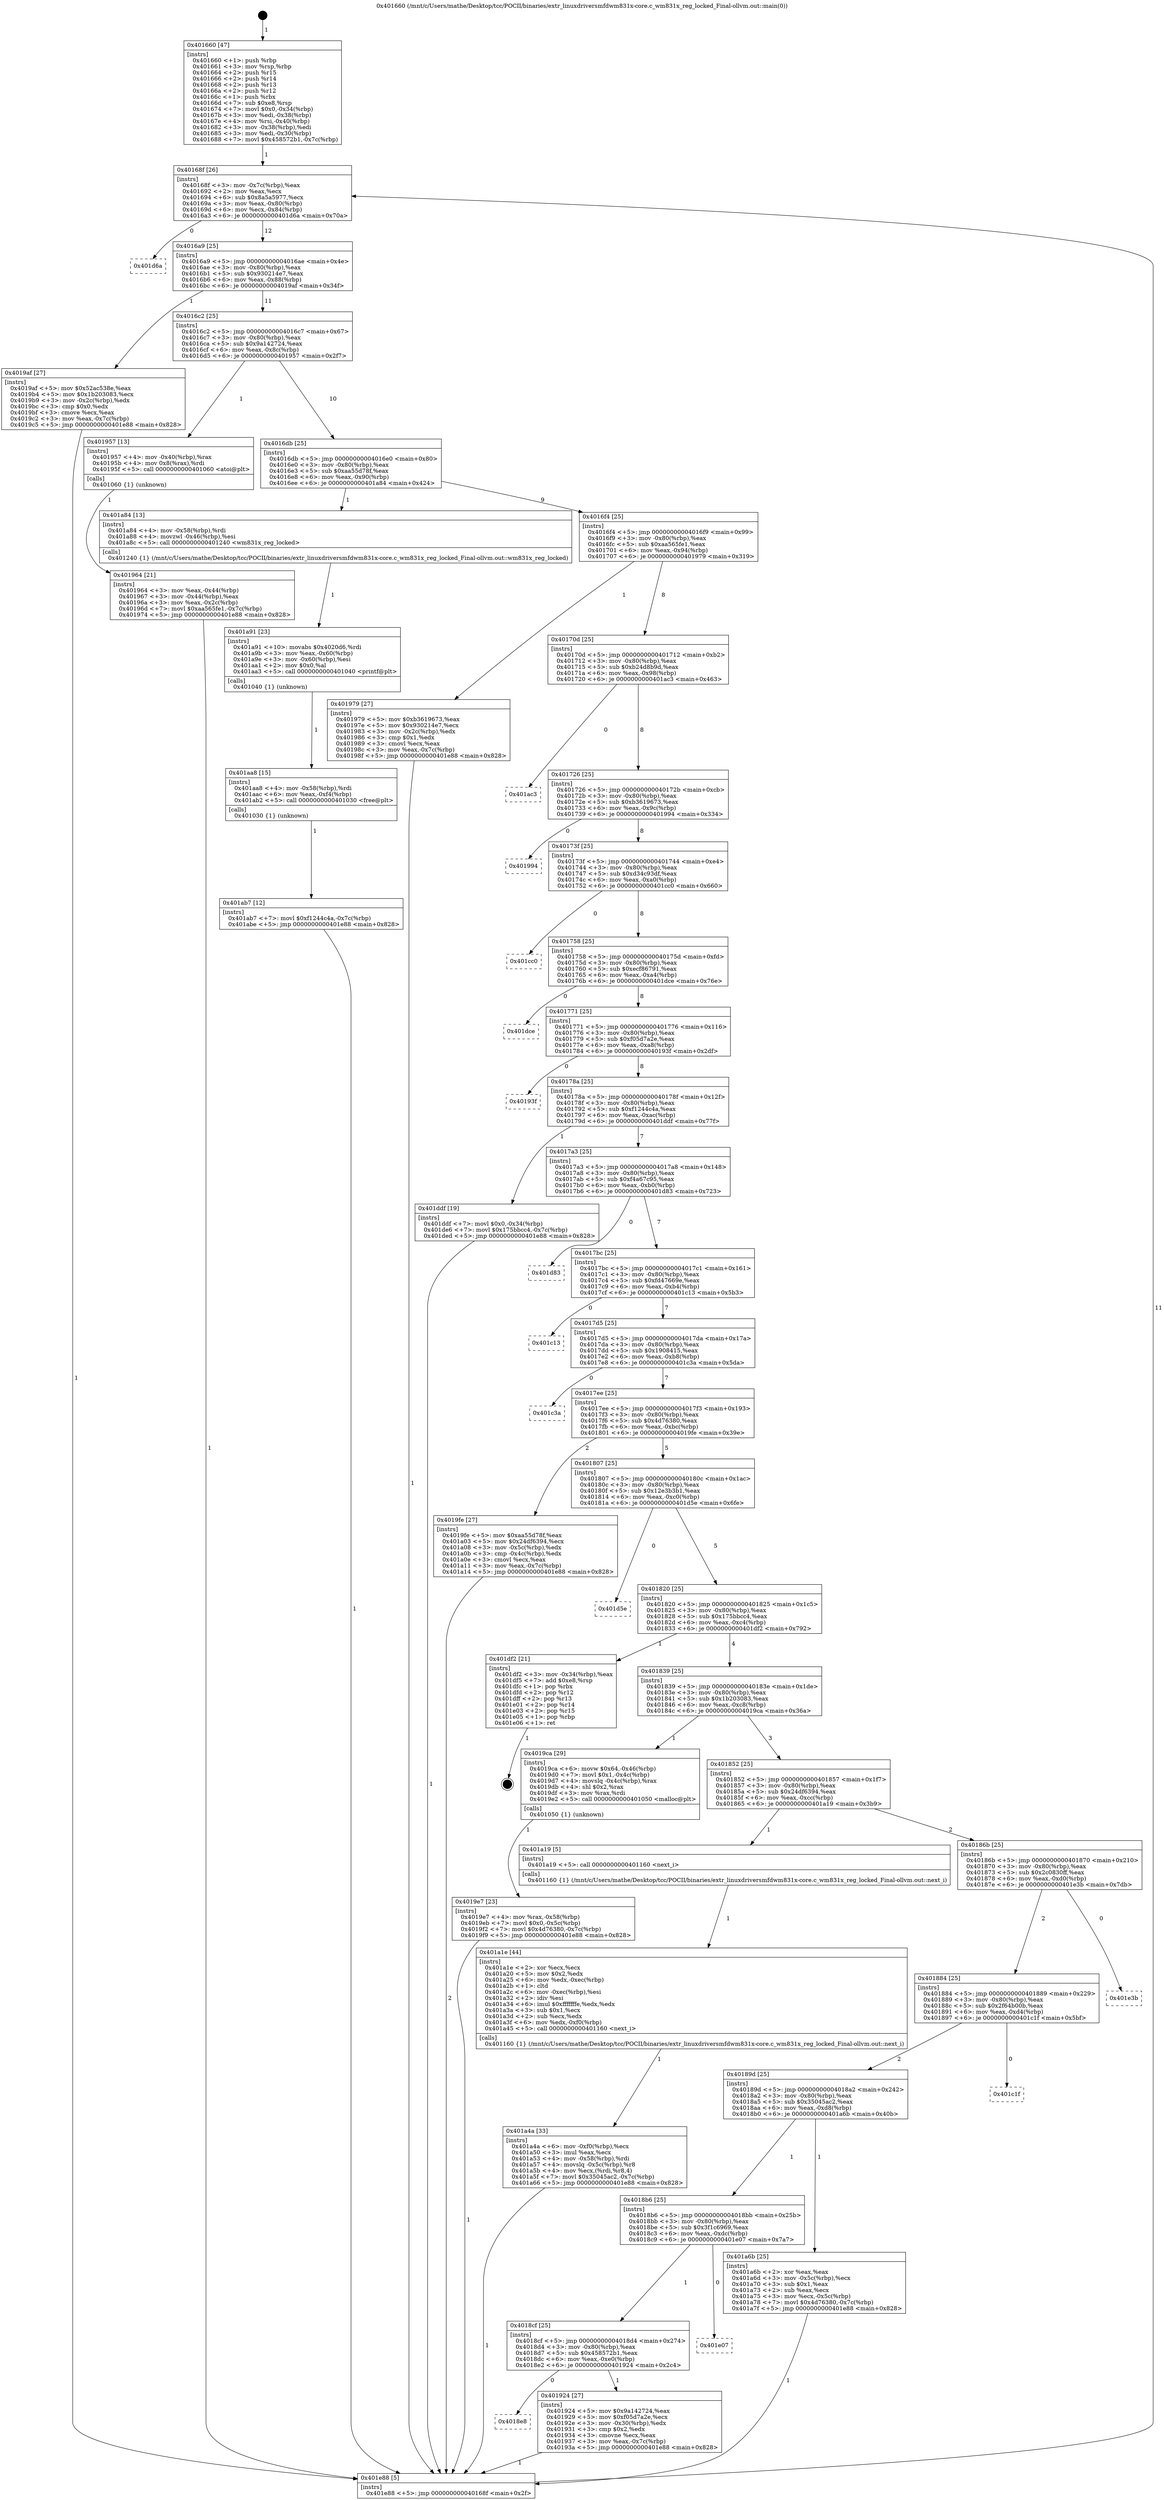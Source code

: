 digraph "0x401660" {
  label = "0x401660 (/mnt/c/Users/mathe/Desktop/tcc/POCII/binaries/extr_linuxdriversmfdwm831x-core.c_wm831x_reg_locked_Final-ollvm.out::main(0))"
  labelloc = "t"
  node[shape=record]

  Entry [label="",width=0.3,height=0.3,shape=circle,fillcolor=black,style=filled]
  "0x40168f" [label="{
     0x40168f [26]\l
     | [instrs]\l
     &nbsp;&nbsp;0x40168f \<+3\>: mov -0x7c(%rbp),%eax\l
     &nbsp;&nbsp;0x401692 \<+2\>: mov %eax,%ecx\l
     &nbsp;&nbsp;0x401694 \<+6\>: sub $0x8a5a5977,%ecx\l
     &nbsp;&nbsp;0x40169a \<+3\>: mov %eax,-0x80(%rbp)\l
     &nbsp;&nbsp;0x40169d \<+6\>: mov %ecx,-0x84(%rbp)\l
     &nbsp;&nbsp;0x4016a3 \<+6\>: je 0000000000401d6a \<main+0x70a\>\l
  }"]
  "0x401d6a" [label="{
     0x401d6a\l
  }", style=dashed]
  "0x4016a9" [label="{
     0x4016a9 [25]\l
     | [instrs]\l
     &nbsp;&nbsp;0x4016a9 \<+5\>: jmp 00000000004016ae \<main+0x4e\>\l
     &nbsp;&nbsp;0x4016ae \<+3\>: mov -0x80(%rbp),%eax\l
     &nbsp;&nbsp;0x4016b1 \<+5\>: sub $0x930214e7,%eax\l
     &nbsp;&nbsp;0x4016b6 \<+6\>: mov %eax,-0x88(%rbp)\l
     &nbsp;&nbsp;0x4016bc \<+6\>: je 00000000004019af \<main+0x34f\>\l
  }"]
  Exit [label="",width=0.3,height=0.3,shape=circle,fillcolor=black,style=filled,peripheries=2]
  "0x4019af" [label="{
     0x4019af [27]\l
     | [instrs]\l
     &nbsp;&nbsp;0x4019af \<+5\>: mov $0x52ac538e,%eax\l
     &nbsp;&nbsp;0x4019b4 \<+5\>: mov $0x1b203083,%ecx\l
     &nbsp;&nbsp;0x4019b9 \<+3\>: mov -0x2c(%rbp),%edx\l
     &nbsp;&nbsp;0x4019bc \<+3\>: cmp $0x0,%edx\l
     &nbsp;&nbsp;0x4019bf \<+3\>: cmove %ecx,%eax\l
     &nbsp;&nbsp;0x4019c2 \<+3\>: mov %eax,-0x7c(%rbp)\l
     &nbsp;&nbsp;0x4019c5 \<+5\>: jmp 0000000000401e88 \<main+0x828\>\l
  }"]
  "0x4016c2" [label="{
     0x4016c2 [25]\l
     | [instrs]\l
     &nbsp;&nbsp;0x4016c2 \<+5\>: jmp 00000000004016c7 \<main+0x67\>\l
     &nbsp;&nbsp;0x4016c7 \<+3\>: mov -0x80(%rbp),%eax\l
     &nbsp;&nbsp;0x4016ca \<+5\>: sub $0x9a142724,%eax\l
     &nbsp;&nbsp;0x4016cf \<+6\>: mov %eax,-0x8c(%rbp)\l
     &nbsp;&nbsp;0x4016d5 \<+6\>: je 0000000000401957 \<main+0x2f7\>\l
  }"]
  "0x401ab7" [label="{
     0x401ab7 [12]\l
     | [instrs]\l
     &nbsp;&nbsp;0x401ab7 \<+7\>: movl $0xf1244c4a,-0x7c(%rbp)\l
     &nbsp;&nbsp;0x401abe \<+5\>: jmp 0000000000401e88 \<main+0x828\>\l
  }"]
  "0x401957" [label="{
     0x401957 [13]\l
     | [instrs]\l
     &nbsp;&nbsp;0x401957 \<+4\>: mov -0x40(%rbp),%rax\l
     &nbsp;&nbsp;0x40195b \<+4\>: mov 0x8(%rax),%rdi\l
     &nbsp;&nbsp;0x40195f \<+5\>: call 0000000000401060 \<atoi@plt\>\l
     | [calls]\l
     &nbsp;&nbsp;0x401060 \{1\} (unknown)\l
  }"]
  "0x4016db" [label="{
     0x4016db [25]\l
     | [instrs]\l
     &nbsp;&nbsp;0x4016db \<+5\>: jmp 00000000004016e0 \<main+0x80\>\l
     &nbsp;&nbsp;0x4016e0 \<+3\>: mov -0x80(%rbp),%eax\l
     &nbsp;&nbsp;0x4016e3 \<+5\>: sub $0xaa55d78f,%eax\l
     &nbsp;&nbsp;0x4016e8 \<+6\>: mov %eax,-0x90(%rbp)\l
     &nbsp;&nbsp;0x4016ee \<+6\>: je 0000000000401a84 \<main+0x424\>\l
  }"]
  "0x401aa8" [label="{
     0x401aa8 [15]\l
     | [instrs]\l
     &nbsp;&nbsp;0x401aa8 \<+4\>: mov -0x58(%rbp),%rdi\l
     &nbsp;&nbsp;0x401aac \<+6\>: mov %eax,-0xf4(%rbp)\l
     &nbsp;&nbsp;0x401ab2 \<+5\>: call 0000000000401030 \<free@plt\>\l
     | [calls]\l
     &nbsp;&nbsp;0x401030 \{1\} (unknown)\l
  }"]
  "0x401a84" [label="{
     0x401a84 [13]\l
     | [instrs]\l
     &nbsp;&nbsp;0x401a84 \<+4\>: mov -0x58(%rbp),%rdi\l
     &nbsp;&nbsp;0x401a88 \<+4\>: movzwl -0x46(%rbp),%esi\l
     &nbsp;&nbsp;0x401a8c \<+5\>: call 0000000000401240 \<wm831x_reg_locked\>\l
     | [calls]\l
     &nbsp;&nbsp;0x401240 \{1\} (/mnt/c/Users/mathe/Desktop/tcc/POCII/binaries/extr_linuxdriversmfdwm831x-core.c_wm831x_reg_locked_Final-ollvm.out::wm831x_reg_locked)\l
  }"]
  "0x4016f4" [label="{
     0x4016f4 [25]\l
     | [instrs]\l
     &nbsp;&nbsp;0x4016f4 \<+5\>: jmp 00000000004016f9 \<main+0x99\>\l
     &nbsp;&nbsp;0x4016f9 \<+3\>: mov -0x80(%rbp),%eax\l
     &nbsp;&nbsp;0x4016fc \<+5\>: sub $0xaa565fe1,%eax\l
     &nbsp;&nbsp;0x401701 \<+6\>: mov %eax,-0x94(%rbp)\l
     &nbsp;&nbsp;0x401707 \<+6\>: je 0000000000401979 \<main+0x319\>\l
  }"]
  "0x401a91" [label="{
     0x401a91 [23]\l
     | [instrs]\l
     &nbsp;&nbsp;0x401a91 \<+10\>: movabs $0x4020d6,%rdi\l
     &nbsp;&nbsp;0x401a9b \<+3\>: mov %eax,-0x60(%rbp)\l
     &nbsp;&nbsp;0x401a9e \<+3\>: mov -0x60(%rbp),%esi\l
     &nbsp;&nbsp;0x401aa1 \<+2\>: mov $0x0,%al\l
     &nbsp;&nbsp;0x401aa3 \<+5\>: call 0000000000401040 \<printf@plt\>\l
     | [calls]\l
     &nbsp;&nbsp;0x401040 \{1\} (unknown)\l
  }"]
  "0x401979" [label="{
     0x401979 [27]\l
     | [instrs]\l
     &nbsp;&nbsp;0x401979 \<+5\>: mov $0xb3619673,%eax\l
     &nbsp;&nbsp;0x40197e \<+5\>: mov $0x930214e7,%ecx\l
     &nbsp;&nbsp;0x401983 \<+3\>: mov -0x2c(%rbp),%edx\l
     &nbsp;&nbsp;0x401986 \<+3\>: cmp $0x1,%edx\l
     &nbsp;&nbsp;0x401989 \<+3\>: cmovl %ecx,%eax\l
     &nbsp;&nbsp;0x40198c \<+3\>: mov %eax,-0x7c(%rbp)\l
     &nbsp;&nbsp;0x40198f \<+5\>: jmp 0000000000401e88 \<main+0x828\>\l
  }"]
  "0x40170d" [label="{
     0x40170d [25]\l
     | [instrs]\l
     &nbsp;&nbsp;0x40170d \<+5\>: jmp 0000000000401712 \<main+0xb2\>\l
     &nbsp;&nbsp;0x401712 \<+3\>: mov -0x80(%rbp),%eax\l
     &nbsp;&nbsp;0x401715 \<+5\>: sub $0xb24d8b9d,%eax\l
     &nbsp;&nbsp;0x40171a \<+6\>: mov %eax,-0x98(%rbp)\l
     &nbsp;&nbsp;0x401720 \<+6\>: je 0000000000401ac3 \<main+0x463\>\l
  }"]
  "0x401a4a" [label="{
     0x401a4a [33]\l
     | [instrs]\l
     &nbsp;&nbsp;0x401a4a \<+6\>: mov -0xf0(%rbp),%ecx\l
     &nbsp;&nbsp;0x401a50 \<+3\>: imul %eax,%ecx\l
     &nbsp;&nbsp;0x401a53 \<+4\>: mov -0x58(%rbp),%rdi\l
     &nbsp;&nbsp;0x401a57 \<+4\>: movslq -0x5c(%rbp),%r8\l
     &nbsp;&nbsp;0x401a5b \<+4\>: mov %ecx,(%rdi,%r8,4)\l
     &nbsp;&nbsp;0x401a5f \<+7\>: movl $0x35045ac2,-0x7c(%rbp)\l
     &nbsp;&nbsp;0x401a66 \<+5\>: jmp 0000000000401e88 \<main+0x828\>\l
  }"]
  "0x401ac3" [label="{
     0x401ac3\l
  }", style=dashed]
  "0x401726" [label="{
     0x401726 [25]\l
     | [instrs]\l
     &nbsp;&nbsp;0x401726 \<+5\>: jmp 000000000040172b \<main+0xcb\>\l
     &nbsp;&nbsp;0x40172b \<+3\>: mov -0x80(%rbp),%eax\l
     &nbsp;&nbsp;0x40172e \<+5\>: sub $0xb3619673,%eax\l
     &nbsp;&nbsp;0x401733 \<+6\>: mov %eax,-0x9c(%rbp)\l
     &nbsp;&nbsp;0x401739 \<+6\>: je 0000000000401994 \<main+0x334\>\l
  }"]
  "0x401a1e" [label="{
     0x401a1e [44]\l
     | [instrs]\l
     &nbsp;&nbsp;0x401a1e \<+2\>: xor %ecx,%ecx\l
     &nbsp;&nbsp;0x401a20 \<+5\>: mov $0x2,%edx\l
     &nbsp;&nbsp;0x401a25 \<+6\>: mov %edx,-0xec(%rbp)\l
     &nbsp;&nbsp;0x401a2b \<+1\>: cltd\l
     &nbsp;&nbsp;0x401a2c \<+6\>: mov -0xec(%rbp),%esi\l
     &nbsp;&nbsp;0x401a32 \<+2\>: idiv %esi\l
     &nbsp;&nbsp;0x401a34 \<+6\>: imul $0xfffffffe,%edx,%edx\l
     &nbsp;&nbsp;0x401a3a \<+3\>: sub $0x1,%ecx\l
     &nbsp;&nbsp;0x401a3d \<+2\>: sub %ecx,%edx\l
     &nbsp;&nbsp;0x401a3f \<+6\>: mov %edx,-0xf0(%rbp)\l
     &nbsp;&nbsp;0x401a45 \<+5\>: call 0000000000401160 \<next_i\>\l
     | [calls]\l
     &nbsp;&nbsp;0x401160 \{1\} (/mnt/c/Users/mathe/Desktop/tcc/POCII/binaries/extr_linuxdriversmfdwm831x-core.c_wm831x_reg_locked_Final-ollvm.out::next_i)\l
  }"]
  "0x401994" [label="{
     0x401994\l
  }", style=dashed]
  "0x40173f" [label="{
     0x40173f [25]\l
     | [instrs]\l
     &nbsp;&nbsp;0x40173f \<+5\>: jmp 0000000000401744 \<main+0xe4\>\l
     &nbsp;&nbsp;0x401744 \<+3\>: mov -0x80(%rbp),%eax\l
     &nbsp;&nbsp;0x401747 \<+5\>: sub $0xd34c93df,%eax\l
     &nbsp;&nbsp;0x40174c \<+6\>: mov %eax,-0xa0(%rbp)\l
     &nbsp;&nbsp;0x401752 \<+6\>: je 0000000000401cc0 \<main+0x660\>\l
  }"]
  "0x4019e7" [label="{
     0x4019e7 [23]\l
     | [instrs]\l
     &nbsp;&nbsp;0x4019e7 \<+4\>: mov %rax,-0x58(%rbp)\l
     &nbsp;&nbsp;0x4019eb \<+7\>: movl $0x0,-0x5c(%rbp)\l
     &nbsp;&nbsp;0x4019f2 \<+7\>: movl $0x4d76380,-0x7c(%rbp)\l
     &nbsp;&nbsp;0x4019f9 \<+5\>: jmp 0000000000401e88 \<main+0x828\>\l
  }"]
  "0x401cc0" [label="{
     0x401cc0\l
  }", style=dashed]
  "0x401758" [label="{
     0x401758 [25]\l
     | [instrs]\l
     &nbsp;&nbsp;0x401758 \<+5\>: jmp 000000000040175d \<main+0xfd\>\l
     &nbsp;&nbsp;0x40175d \<+3\>: mov -0x80(%rbp),%eax\l
     &nbsp;&nbsp;0x401760 \<+5\>: sub $0xecf86791,%eax\l
     &nbsp;&nbsp;0x401765 \<+6\>: mov %eax,-0xa4(%rbp)\l
     &nbsp;&nbsp;0x40176b \<+6\>: je 0000000000401dce \<main+0x76e\>\l
  }"]
  "0x401964" [label="{
     0x401964 [21]\l
     | [instrs]\l
     &nbsp;&nbsp;0x401964 \<+3\>: mov %eax,-0x44(%rbp)\l
     &nbsp;&nbsp;0x401967 \<+3\>: mov -0x44(%rbp),%eax\l
     &nbsp;&nbsp;0x40196a \<+3\>: mov %eax,-0x2c(%rbp)\l
     &nbsp;&nbsp;0x40196d \<+7\>: movl $0xaa565fe1,-0x7c(%rbp)\l
     &nbsp;&nbsp;0x401974 \<+5\>: jmp 0000000000401e88 \<main+0x828\>\l
  }"]
  "0x401dce" [label="{
     0x401dce\l
  }", style=dashed]
  "0x401771" [label="{
     0x401771 [25]\l
     | [instrs]\l
     &nbsp;&nbsp;0x401771 \<+5\>: jmp 0000000000401776 \<main+0x116\>\l
     &nbsp;&nbsp;0x401776 \<+3\>: mov -0x80(%rbp),%eax\l
     &nbsp;&nbsp;0x401779 \<+5\>: sub $0xf05d7a2e,%eax\l
     &nbsp;&nbsp;0x40177e \<+6\>: mov %eax,-0xa8(%rbp)\l
     &nbsp;&nbsp;0x401784 \<+6\>: je 000000000040193f \<main+0x2df\>\l
  }"]
  "0x401660" [label="{
     0x401660 [47]\l
     | [instrs]\l
     &nbsp;&nbsp;0x401660 \<+1\>: push %rbp\l
     &nbsp;&nbsp;0x401661 \<+3\>: mov %rsp,%rbp\l
     &nbsp;&nbsp;0x401664 \<+2\>: push %r15\l
     &nbsp;&nbsp;0x401666 \<+2\>: push %r14\l
     &nbsp;&nbsp;0x401668 \<+2\>: push %r13\l
     &nbsp;&nbsp;0x40166a \<+2\>: push %r12\l
     &nbsp;&nbsp;0x40166c \<+1\>: push %rbx\l
     &nbsp;&nbsp;0x40166d \<+7\>: sub $0xe8,%rsp\l
     &nbsp;&nbsp;0x401674 \<+7\>: movl $0x0,-0x34(%rbp)\l
     &nbsp;&nbsp;0x40167b \<+3\>: mov %edi,-0x38(%rbp)\l
     &nbsp;&nbsp;0x40167e \<+4\>: mov %rsi,-0x40(%rbp)\l
     &nbsp;&nbsp;0x401682 \<+3\>: mov -0x38(%rbp),%edi\l
     &nbsp;&nbsp;0x401685 \<+3\>: mov %edi,-0x30(%rbp)\l
     &nbsp;&nbsp;0x401688 \<+7\>: movl $0x458572b1,-0x7c(%rbp)\l
  }"]
  "0x40193f" [label="{
     0x40193f\l
  }", style=dashed]
  "0x40178a" [label="{
     0x40178a [25]\l
     | [instrs]\l
     &nbsp;&nbsp;0x40178a \<+5\>: jmp 000000000040178f \<main+0x12f\>\l
     &nbsp;&nbsp;0x40178f \<+3\>: mov -0x80(%rbp),%eax\l
     &nbsp;&nbsp;0x401792 \<+5\>: sub $0xf1244c4a,%eax\l
     &nbsp;&nbsp;0x401797 \<+6\>: mov %eax,-0xac(%rbp)\l
     &nbsp;&nbsp;0x40179d \<+6\>: je 0000000000401ddf \<main+0x77f\>\l
  }"]
  "0x401e88" [label="{
     0x401e88 [5]\l
     | [instrs]\l
     &nbsp;&nbsp;0x401e88 \<+5\>: jmp 000000000040168f \<main+0x2f\>\l
  }"]
  "0x401ddf" [label="{
     0x401ddf [19]\l
     | [instrs]\l
     &nbsp;&nbsp;0x401ddf \<+7\>: movl $0x0,-0x34(%rbp)\l
     &nbsp;&nbsp;0x401de6 \<+7\>: movl $0x175bbcc4,-0x7c(%rbp)\l
     &nbsp;&nbsp;0x401ded \<+5\>: jmp 0000000000401e88 \<main+0x828\>\l
  }"]
  "0x4017a3" [label="{
     0x4017a3 [25]\l
     | [instrs]\l
     &nbsp;&nbsp;0x4017a3 \<+5\>: jmp 00000000004017a8 \<main+0x148\>\l
     &nbsp;&nbsp;0x4017a8 \<+3\>: mov -0x80(%rbp),%eax\l
     &nbsp;&nbsp;0x4017ab \<+5\>: sub $0xf4a67c95,%eax\l
     &nbsp;&nbsp;0x4017b0 \<+6\>: mov %eax,-0xb0(%rbp)\l
     &nbsp;&nbsp;0x4017b6 \<+6\>: je 0000000000401d83 \<main+0x723\>\l
  }"]
  "0x4018e8" [label="{
     0x4018e8\l
  }", style=dashed]
  "0x401d83" [label="{
     0x401d83\l
  }", style=dashed]
  "0x4017bc" [label="{
     0x4017bc [25]\l
     | [instrs]\l
     &nbsp;&nbsp;0x4017bc \<+5\>: jmp 00000000004017c1 \<main+0x161\>\l
     &nbsp;&nbsp;0x4017c1 \<+3\>: mov -0x80(%rbp),%eax\l
     &nbsp;&nbsp;0x4017c4 \<+5\>: sub $0xfd47669e,%eax\l
     &nbsp;&nbsp;0x4017c9 \<+6\>: mov %eax,-0xb4(%rbp)\l
     &nbsp;&nbsp;0x4017cf \<+6\>: je 0000000000401c13 \<main+0x5b3\>\l
  }"]
  "0x401924" [label="{
     0x401924 [27]\l
     | [instrs]\l
     &nbsp;&nbsp;0x401924 \<+5\>: mov $0x9a142724,%eax\l
     &nbsp;&nbsp;0x401929 \<+5\>: mov $0xf05d7a2e,%ecx\l
     &nbsp;&nbsp;0x40192e \<+3\>: mov -0x30(%rbp),%edx\l
     &nbsp;&nbsp;0x401931 \<+3\>: cmp $0x2,%edx\l
     &nbsp;&nbsp;0x401934 \<+3\>: cmovne %ecx,%eax\l
     &nbsp;&nbsp;0x401937 \<+3\>: mov %eax,-0x7c(%rbp)\l
     &nbsp;&nbsp;0x40193a \<+5\>: jmp 0000000000401e88 \<main+0x828\>\l
  }"]
  "0x401c13" [label="{
     0x401c13\l
  }", style=dashed]
  "0x4017d5" [label="{
     0x4017d5 [25]\l
     | [instrs]\l
     &nbsp;&nbsp;0x4017d5 \<+5\>: jmp 00000000004017da \<main+0x17a\>\l
     &nbsp;&nbsp;0x4017da \<+3\>: mov -0x80(%rbp),%eax\l
     &nbsp;&nbsp;0x4017dd \<+5\>: sub $0x1908415,%eax\l
     &nbsp;&nbsp;0x4017e2 \<+6\>: mov %eax,-0xb8(%rbp)\l
     &nbsp;&nbsp;0x4017e8 \<+6\>: je 0000000000401c3a \<main+0x5da\>\l
  }"]
  "0x4018cf" [label="{
     0x4018cf [25]\l
     | [instrs]\l
     &nbsp;&nbsp;0x4018cf \<+5\>: jmp 00000000004018d4 \<main+0x274\>\l
     &nbsp;&nbsp;0x4018d4 \<+3\>: mov -0x80(%rbp),%eax\l
     &nbsp;&nbsp;0x4018d7 \<+5\>: sub $0x458572b1,%eax\l
     &nbsp;&nbsp;0x4018dc \<+6\>: mov %eax,-0xe0(%rbp)\l
     &nbsp;&nbsp;0x4018e2 \<+6\>: je 0000000000401924 \<main+0x2c4\>\l
  }"]
  "0x401c3a" [label="{
     0x401c3a\l
  }", style=dashed]
  "0x4017ee" [label="{
     0x4017ee [25]\l
     | [instrs]\l
     &nbsp;&nbsp;0x4017ee \<+5\>: jmp 00000000004017f3 \<main+0x193\>\l
     &nbsp;&nbsp;0x4017f3 \<+3\>: mov -0x80(%rbp),%eax\l
     &nbsp;&nbsp;0x4017f6 \<+5\>: sub $0x4d76380,%eax\l
     &nbsp;&nbsp;0x4017fb \<+6\>: mov %eax,-0xbc(%rbp)\l
     &nbsp;&nbsp;0x401801 \<+6\>: je 00000000004019fe \<main+0x39e\>\l
  }"]
  "0x401e07" [label="{
     0x401e07\l
  }", style=dashed]
  "0x4019fe" [label="{
     0x4019fe [27]\l
     | [instrs]\l
     &nbsp;&nbsp;0x4019fe \<+5\>: mov $0xaa55d78f,%eax\l
     &nbsp;&nbsp;0x401a03 \<+5\>: mov $0x24df6394,%ecx\l
     &nbsp;&nbsp;0x401a08 \<+3\>: mov -0x5c(%rbp),%edx\l
     &nbsp;&nbsp;0x401a0b \<+3\>: cmp -0x4c(%rbp),%edx\l
     &nbsp;&nbsp;0x401a0e \<+3\>: cmovl %ecx,%eax\l
     &nbsp;&nbsp;0x401a11 \<+3\>: mov %eax,-0x7c(%rbp)\l
     &nbsp;&nbsp;0x401a14 \<+5\>: jmp 0000000000401e88 \<main+0x828\>\l
  }"]
  "0x401807" [label="{
     0x401807 [25]\l
     | [instrs]\l
     &nbsp;&nbsp;0x401807 \<+5\>: jmp 000000000040180c \<main+0x1ac\>\l
     &nbsp;&nbsp;0x40180c \<+3\>: mov -0x80(%rbp),%eax\l
     &nbsp;&nbsp;0x40180f \<+5\>: sub $0x12e3b3b1,%eax\l
     &nbsp;&nbsp;0x401814 \<+6\>: mov %eax,-0xc0(%rbp)\l
     &nbsp;&nbsp;0x40181a \<+6\>: je 0000000000401d5e \<main+0x6fe\>\l
  }"]
  "0x4018b6" [label="{
     0x4018b6 [25]\l
     | [instrs]\l
     &nbsp;&nbsp;0x4018b6 \<+5\>: jmp 00000000004018bb \<main+0x25b\>\l
     &nbsp;&nbsp;0x4018bb \<+3\>: mov -0x80(%rbp),%eax\l
     &nbsp;&nbsp;0x4018be \<+5\>: sub $0x3f1c6969,%eax\l
     &nbsp;&nbsp;0x4018c3 \<+6\>: mov %eax,-0xdc(%rbp)\l
     &nbsp;&nbsp;0x4018c9 \<+6\>: je 0000000000401e07 \<main+0x7a7\>\l
  }"]
  "0x401d5e" [label="{
     0x401d5e\l
  }", style=dashed]
  "0x401820" [label="{
     0x401820 [25]\l
     | [instrs]\l
     &nbsp;&nbsp;0x401820 \<+5\>: jmp 0000000000401825 \<main+0x1c5\>\l
     &nbsp;&nbsp;0x401825 \<+3\>: mov -0x80(%rbp),%eax\l
     &nbsp;&nbsp;0x401828 \<+5\>: sub $0x175bbcc4,%eax\l
     &nbsp;&nbsp;0x40182d \<+6\>: mov %eax,-0xc4(%rbp)\l
     &nbsp;&nbsp;0x401833 \<+6\>: je 0000000000401df2 \<main+0x792\>\l
  }"]
  "0x401a6b" [label="{
     0x401a6b [25]\l
     | [instrs]\l
     &nbsp;&nbsp;0x401a6b \<+2\>: xor %eax,%eax\l
     &nbsp;&nbsp;0x401a6d \<+3\>: mov -0x5c(%rbp),%ecx\l
     &nbsp;&nbsp;0x401a70 \<+3\>: sub $0x1,%eax\l
     &nbsp;&nbsp;0x401a73 \<+2\>: sub %eax,%ecx\l
     &nbsp;&nbsp;0x401a75 \<+3\>: mov %ecx,-0x5c(%rbp)\l
     &nbsp;&nbsp;0x401a78 \<+7\>: movl $0x4d76380,-0x7c(%rbp)\l
     &nbsp;&nbsp;0x401a7f \<+5\>: jmp 0000000000401e88 \<main+0x828\>\l
  }"]
  "0x401df2" [label="{
     0x401df2 [21]\l
     | [instrs]\l
     &nbsp;&nbsp;0x401df2 \<+3\>: mov -0x34(%rbp),%eax\l
     &nbsp;&nbsp;0x401df5 \<+7\>: add $0xe8,%rsp\l
     &nbsp;&nbsp;0x401dfc \<+1\>: pop %rbx\l
     &nbsp;&nbsp;0x401dfd \<+2\>: pop %r12\l
     &nbsp;&nbsp;0x401dff \<+2\>: pop %r13\l
     &nbsp;&nbsp;0x401e01 \<+2\>: pop %r14\l
     &nbsp;&nbsp;0x401e03 \<+2\>: pop %r15\l
     &nbsp;&nbsp;0x401e05 \<+1\>: pop %rbp\l
     &nbsp;&nbsp;0x401e06 \<+1\>: ret\l
  }"]
  "0x401839" [label="{
     0x401839 [25]\l
     | [instrs]\l
     &nbsp;&nbsp;0x401839 \<+5\>: jmp 000000000040183e \<main+0x1de\>\l
     &nbsp;&nbsp;0x40183e \<+3\>: mov -0x80(%rbp),%eax\l
     &nbsp;&nbsp;0x401841 \<+5\>: sub $0x1b203083,%eax\l
     &nbsp;&nbsp;0x401846 \<+6\>: mov %eax,-0xc8(%rbp)\l
     &nbsp;&nbsp;0x40184c \<+6\>: je 00000000004019ca \<main+0x36a\>\l
  }"]
  "0x40189d" [label="{
     0x40189d [25]\l
     | [instrs]\l
     &nbsp;&nbsp;0x40189d \<+5\>: jmp 00000000004018a2 \<main+0x242\>\l
     &nbsp;&nbsp;0x4018a2 \<+3\>: mov -0x80(%rbp),%eax\l
     &nbsp;&nbsp;0x4018a5 \<+5\>: sub $0x35045ac2,%eax\l
     &nbsp;&nbsp;0x4018aa \<+6\>: mov %eax,-0xd8(%rbp)\l
     &nbsp;&nbsp;0x4018b0 \<+6\>: je 0000000000401a6b \<main+0x40b\>\l
  }"]
  "0x4019ca" [label="{
     0x4019ca [29]\l
     | [instrs]\l
     &nbsp;&nbsp;0x4019ca \<+6\>: movw $0x64,-0x46(%rbp)\l
     &nbsp;&nbsp;0x4019d0 \<+7\>: movl $0x1,-0x4c(%rbp)\l
     &nbsp;&nbsp;0x4019d7 \<+4\>: movslq -0x4c(%rbp),%rax\l
     &nbsp;&nbsp;0x4019db \<+4\>: shl $0x2,%rax\l
     &nbsp;&nbsp;0x4019df \<+3\>: mov %rax,%rdi\l
     &nbsp;&nbsp;0x4019e2 \<+5\>: call 0000000000401050 \<malloc@plt\>\l
     | [calls]\l
     &nbsp;&nbsp;0x401050 \{1\} (unknown)\l
  }"]
  "0x401852" [label="{
     0x401852 [25]\l
     | [instrs]\l
     &nbsp;&nbsp;0x401852 \<+5\>: jmp 0000000000401857 \<main+0x1f7\>\l
     &nbsp;&nbsp;0x401857 \<+3\>: mov -0x80(%rbp),%eax\l
     &nbsp;&nbsp;0x40185a \<+5\>: sub $0x24df6394,%eax\l
     &nbsp;&nbsp;0x40185f \<+6\>: mov %eax,-0xcc(%rbp)\l
     &nbsp;&nbsp;0x401865 \<+6\>: je 0000000000401a19 \<main+0x3b9\>\l
  }"]
  "0x401c1f" [label="{
     0x401c1f\l
  }", style=dashed]
  "0x401a19" [label="{
     0x401a19 [5]\l
     | [instrs]\l
     &nbsp;&nbsp;0x401a19 \<+5\>: call 0000000000401160 \<next_i\>\l
     | [calls]\l
     &nbsp;&nbsp;0x401160 \{1\} (/mnt/c/Users/mathe/Desktop/tcc/POCII/binaries/extr_linuxdriversmfdwm831x-core.c_wm831x_reg_locked_Final-ollvm.out::next_i)\l
  }"]
  "0x40186b" [label="{
     0x40186b [25]\l
     | [instrs]\l
     &nbsp;&nbsp;0x40186b \<+5\>: jmp 0000000000401870 \<main+0x210\>\l
     &nbsp;&nbsp;0x401870 \<+3\>: mov -0x80(%rbp),%eax\l
     &nbsp;&nbsp;0x401873 \<+5\>: sub $0x2c0830ff,%eax\l
     &nbsp;&nbsp;0x401878 \<+6\>: mov %eax,-0xd0(%rbp)\l
     &nbsp;&nbsp;0x40187e \<+6\>: je 0000000000401e3b \<main+0x7db\>\l
  }"]
  "0x401884" [label="{
     0x401884 [25]\l
     | [instrs]\l
     &nbsp;&nbsp;0x401884 \<+5\>: jmp 0000000000401889 \<main+0x229\>\l
     &nbsp;&nbsp;0x401889 \<+3\>: mov -0x80(%rbp),%eax\l
     &nbsp;&nbsp;0x40188c \<+5\>: sub $0x2f64b00b,%eax\l
     &nbsp;&nbsp;0x401891 \<+6\>: mov %eax,-0xd4(%rbp)\l
     &nbsp;&nbsp;0x401897 \<+6\>: je 0000000000401c1f \<main+0x5bf\>\l
  }"]
  "0x401e3b" [label="{
     0x401e3b\l
  }", style=dashed]
  Entry -> "0x401660" [label=" 1"]
  "0x40168f" -> "0x401d6a" [label=" 0"]
  "0x40168f" -> "0x4016a9" [label=" 12"]
  "0x401df2" -> Exit [label=" 1"]
  "0x4016a9" -> "0x4019af" [label=" 1"]
  "0x4016a9" -> "0x4016c2" [label=" 11"]
  "0x401ddf" -> "0x401e88" [label=" 1"]
  "0x4016c2" -> "0x401957" [label=" 1"]
  "0x4016c2" -> "0x4016db" [label=" 10"]
  "0x401ab7" -> "0x401e88" [label=" 1"]
  "0x4016db" -> "0x401a84" [label=" 1"]
  "0x4016db" -> "0x4016f4" [label=" 9"]
  "0x401aa8" -> "0x401ab7" [label=" 1"]
  "0x4016f4" -> "0x401979" [label=" 1"]
  "0x4016f4" -> "0x40170d" [label=" 8"]
  "0x401a91" -> "0x401aa8" [label=" 1"]
  "0x40170d" -> "0x401ac3" [label=" 0"]
  "0x40170d" -> "0x401726" [label=" 8"]
  "0x401a84" -> "0x401a91" [label=" 1"]
  "0x401726" -> "0x401994" [label=" 0"]
  "0x401726" -> "0x40173f" [label=" 8"]
  "0x401a6b" -> "0x401e88" [label=" 1"]
  "0x40173f" -> "0x401cc0" [label=" 0"]
  "0x40173f" -> "0x401758" [label=" 8"]
  "0x401a4a" -> "0x401e88" [label=" 1"]
  "0x401758" -> "0x401dce" [label=" 0"]
  "0x401758" -> "0x401771" [label=" 8"]
  "0x401a1e" -> "0x401a4a" [label=" 1"]
  "0x401771" -> "0x40193f" [label=" 0"]
  "0x401771" -> "0x40178a" [label=" 8"]
  "0x401a19" -> "0x401a1e" [label=" 1"]
  "0x40178a" -> "0x401ddf" [label=" 1"]
  "0x40178a" -> "0x4017a3" [label=" 7"]
  "0x4019fe" -> "0x401e88" [label=" 2"]
  "0x4017a3" -> "0x401d83" [label=" 0"]
  "0x4017a3" -> "0x4017bc" [label=" 7"]
  "0x4019e7" -> "0x401e88" [label=" 1"]
  "0x4017bc" -> "0x401c13" [label=" 0"]
  "0x4017bc" -> "0x4017d5" [label=" 7"]
  "0x4019ca" -> "0x4019e7" [label=" 1"]
  "0x4017d5" -> "0x401c3a" [label=" 0"]
  "0x4017d5" -> "0x4017ee" [label=" 7"]
  "0x401979" -> "0x401e88" [label=" 1"]
  "0x4017ee" -> "0x4019fe" [label=" 2"]
  "0x4017ee" -> "0x401807" [label=" 5"]
  "0x401964" -> "0x401e88" [label=" 1"]
  "0x401807" -> "0x401d5e" [label=" 0"]
  "0x401807" -> "0x401820" [label=" 5"]
  "0x401e88" -> "0x40168f" [label=" 11"]
  "0x401820" -> "0x401df2" [label=" 1"]
  "0x401820" -> "0x401839" [label=" 4"]
  "0x401660" -> "0x40168f" [label=" 1"]
  "0x401839" -> "0x4019ca" [label=" 1"]
  "0x401839" -> "0x401852" [label=" 3"]
  "0x4018cf" -> "0x4018e8" [label=" 0"]
  "0x401852" -> "0x401a19" [label=" 1"]
  "0x401852" -> "0x40186b" [label=" 2"]
  "0x4018cf" -> "0x401924" [label=" 1"]
  "0x40186b" -> "0x401e3b" [label=" 0"]
  "0x40186b" -> "0x401884" [label=" 2"]
  "0x4019af" -> "0x401e88" [label=" 1"]
  "0x401884" -> "0x401c1f" [label=" 0"]
  "0x401884" -> "0x40189d" [label=" 2"]
  "0x401924" -> "0x401e88" [label=" 1"]
  "0x40189d" -> "0x401a6b" [label=" 1"]
  "0x40189d" -> "0x4018b6" [label=" 1"]
  "0x401957" -> "0x401964" [label=" 1"]
  "0x4018b6" -> "0x401e07" [label=" 0"]
  "0x4018b6" -> "0x4018cf" [label=" 1"]
}
